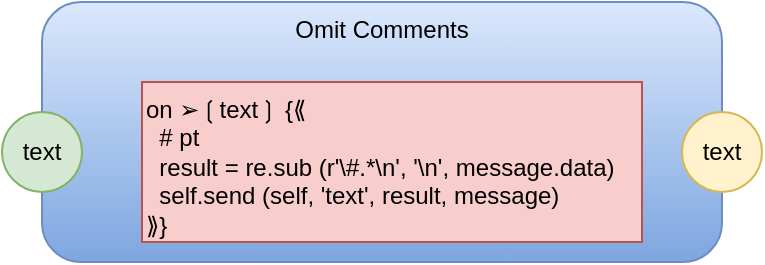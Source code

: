<mxfile version="14.6.13" type="device"><diagram id="dXh9AA9ZtXydtoAvIT0D" name="Page-1"><mxGraphModel dx="1106" dy="774" grid="1" gridSize="10" guides="1" tooltips="1" connect="1" arrows="1" fold="1" page="1" pageScale="1" pageWidth="1100" pageHeight="850" math="0" shadow="0"><root><mxCell id="0"/><mxCell id="1" parent="0"/><mxCell id="bi4MoQ-R-5O3iLfB0A1L-1" value="Omit Comments" style="rounded=1;whiteSpace=wrap;html=1;horizontal=1;verticalAlign=top;strokeColor=#6c8ebf;fillColor=#dae8fc;gradientColor=#7ea6e0;" parent="1" vertex="1"><mxGeometry x="200" y="80" width="340" height="130" as="geometry"/></mxCell><mxCell id="bi4MoQ-R-5O3iLfB0A1L-2" value="text" style="ellipse;whiteSpace=wrap;html=1;aspect=fixed;fillColor=#d5e8d4;strokeColor=#82b366;" parent="1" vertex="1"><mxGeometry x="180" y="135" width="40" height="40" as="geometry"/></mxCell><mxCell id="bi4MoQ-R-5O3iLfB0A1L-3" value="text" style="ellipse;whiteSpace=wrap;html=1;aspect=fixed;fillColor=#fff2cc;strokeColor=#d6b656;" parent="1" vertex="1"><mxGeometry x="520" y="135" width="40" height="40" as="geometry"/></mxCell><mxCell id="bi4MoQ-R-5O3iLfB0A1L-6" value="&lt;div&gt;&lt;div&gt;&lt;div&gt;&lt;div&gt;&lt;span&gt;on ➢❲text❳ {⟪&lt;/span&gt;&lt;br&gt;&lt;/div&gt;&lt;/div&gt;&lt;/div&gt;&lt;/div&gt;&lt;div&gt;&lt;span&gt;&amp;nbsp; # pt&lt;/span&gt;&lt;/div&gt;&lt;div&gt;&lt;div&gt;&lt;div&gt;&amp;nbsp; result = re.sub (r'\#.*\n', '\n', message.data)&lt;/div&gt;&lt;div&gt;&amp;nbsp; self.send (self, 'text', result, message)&lt;/div&gt;&lt;/div&gt;&lt;div&gt;&lt;/div&gt;&lt;div&gt;⟫}&lt;/div&gt;&lt;/div&gt;" style="rounded=0;whiteSpace=wrap;html=1;align=left;verticalAlign=top;fillColor=#f8cecc;strokeColor=#b85450;" parent="1" vertex="1"><mxGeometry x="250" y="120" width="250" height="80" as="geometry"/></mxCell></root></mxGraphModel></diagram></mxfile>